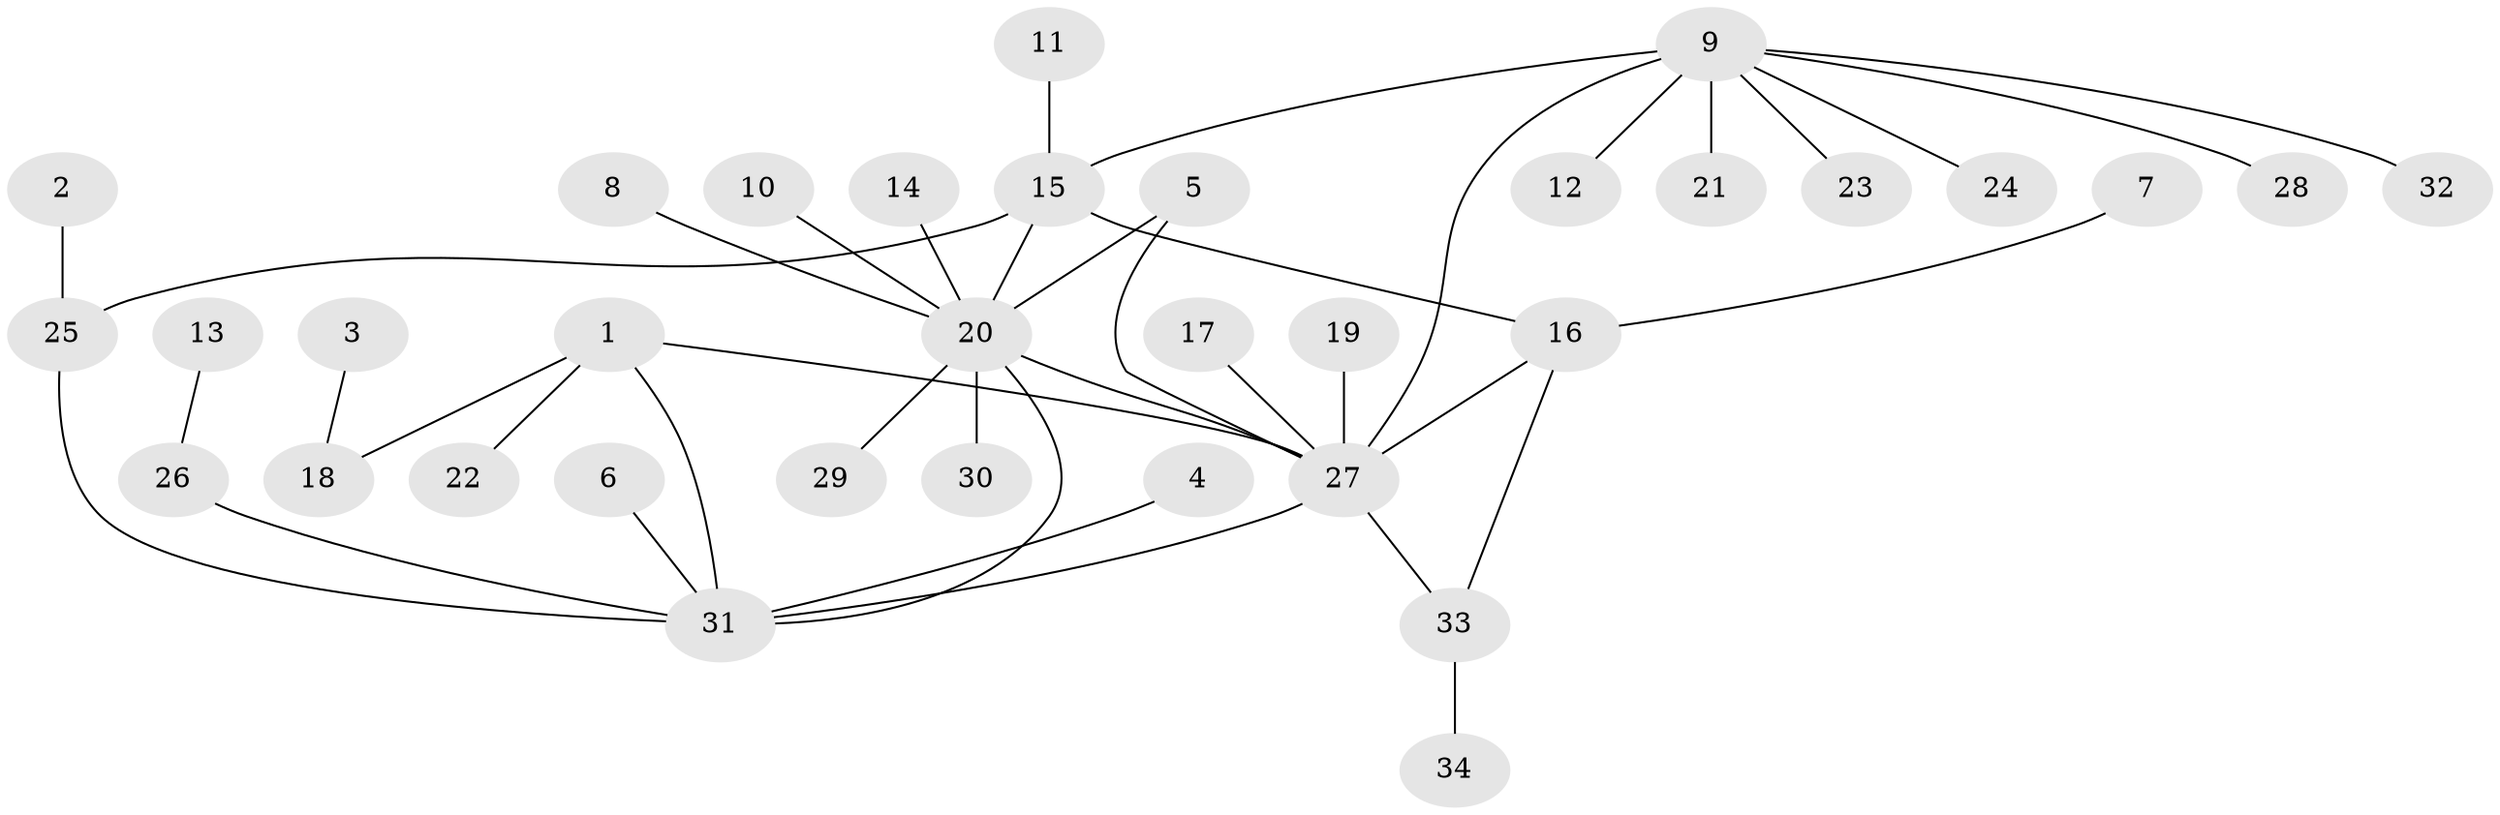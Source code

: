 // original degree distribution, {5: 0.04477611940298507, 8: 0.04477611940298507, 6: 0.04477611940298507, 7: 0.029850746268656716, 3: 0.05970149253731343, 2: 0.07462686567164178, 13: 0.014925373134328358, 4: 0.029850746268656716, 1: 0.6567164179104478}
// Generated by graph-tools (version 1.1) at 2025/26/03/09/25 03:26:41]
// undirected, 34 vertices, 40 edges
graph export_dot {
graph [start="1"]
  node [color=gray90,style=filled];
  1;
  2;
  3;
  4;
  5;
  6;
  7;
  8;
  9;
  10;
  11;
  12;
  13;
  14;
  15;
  16;
  17;
  18;
  19;
  20;
  21;
  22;
  23;
  24;
  25;
  26;
  27;
  28;
  29;
  30;
  31;
  32;
  33;
  34;
  1 -- 18 [weight=1.0];
  1 -- 22 [weight=1.0];
  1 -- 27 [weight=1.0];
  1 -- 31 [weight=1.0];
  2 -- 25 [weight=1.0];
  3 -- 18 [weight=1.0];
  4 -- 31 [weight=1.0];
  5 -- 20 [weight=1.0];
  5 -- 27 [weight=1.0];
  6 -- 31 [weight=1.0];
  7 -- 16 [weight=1.0];
  8 -- 20 [weight=1.0];
  9 -- 12 [weight=1.0];
  9 -- 15 [weight=1.0];
  9 -- 21 [weight=1.0];
  9 -- 23 [weight=1.0];
  9 -- 24 [weight=1.0];
  9 -- 27 [weight=2.0];
  9 -- 28 [weight=1.0];
  9 -- 32 [weight=1.0];
  10 -- 20 [weight=1.0];
  11 -- 15 [weight=1.0];
  13 -- 26 [weight=1.0];
  14 -- 20 [weight=1.0];
  15 -- 16 [weight=1.0];
  15 -- 20 [weight=1.0];
  15 -- 25 [weight=2.0];
  16 -- 27 [weight=1.0];
  16 -- 33 [weight=1.0];
  17 -- 27 [weight=1.0];
  19 -- 27 [weight=1.0];
  20 -- 27 [weight=2.0];
  20 -- 29 [weight=1.0];
  20 -- 30 [weight=2.0];
  20 -- 31 [weight=1.0];
  25 -- 31 [weight=1.0];
  26 -- 31 [weight=2.0];
  27 -- 31 [weight=2.0];
  27 -- 33 [weight=1.0];
  33 -- 34 [weight=1.0];
}
